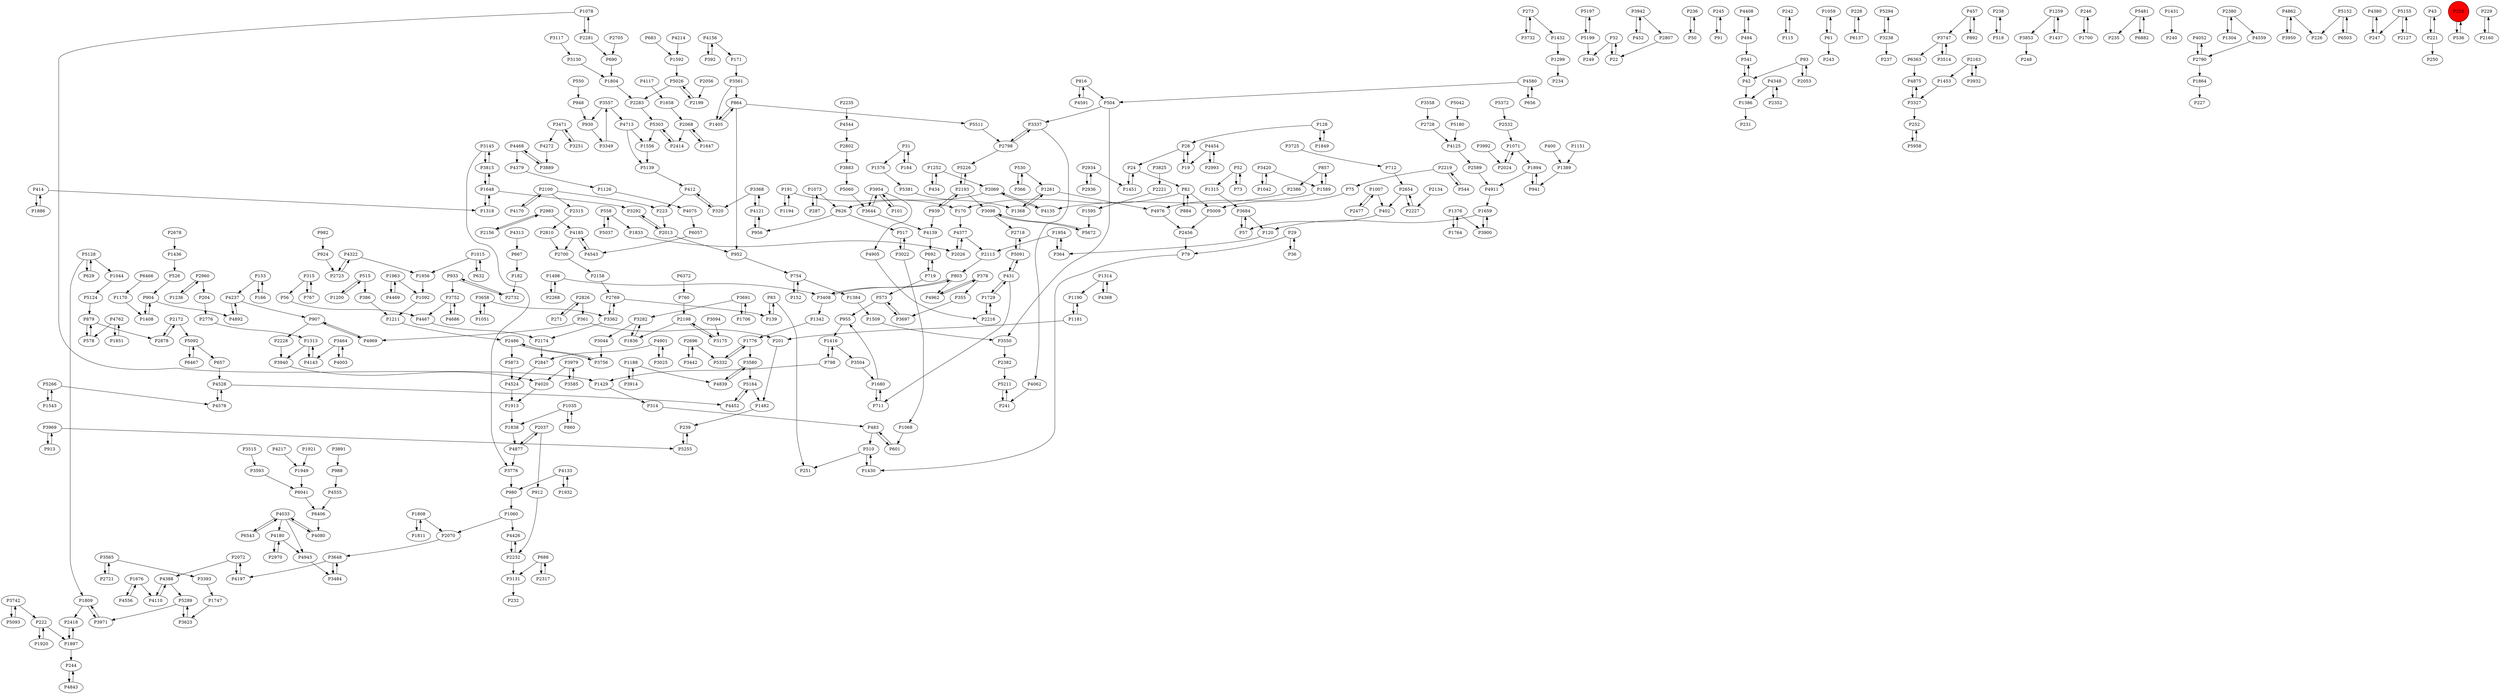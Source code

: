 digraph {
	P1190 -> P1181
	P5873 -> P4524
	P1211 -> P2486
	P4133 -> P1932
	P1498 -> P3408
	P1921 -> P1949
	P948 -> P930
	P28 -> P19
	P4877 -> P2037
	P1315 -> P3684
	P2072 -> P4197
	P667 -> P182
	P5164 -> P4452
	P816 -> P4591
	P760 -> P2198
	P5303 -> P1556
	P1432 -> P1299
	P4962 -> P378
	P2802 -> P3883
	P2696 -> P3442
	P2037 -> P912
	P1007 -> P2477
	P4143 -> P1313
	P355 -> P3697
	P982 -> P924
	P3992 -> P2024
	P5197 -> P5199
	P3130 -> P1804
	P3282 -> P3044
	P31 -> P1576
	P504 -> P3337
	P864 -> P5511
	P4033 -> P6543
	P236 -> P50
	P939 -> P2193
	P245 -> P91
	P907 -> P2228
	P816 -> P504
	P4408 -> P494
	P3117 -> P3130
	P1007 -> P402
	P3442 -> P2696
	P5042 -> P5180
	P1747 -> P3623
	P3691 -> P3282
	P4426 -> P2232
	P4033 -> P4180
	P4197 -> P2072
	P1252 -> P434
	P242 -> P115
	P515 -> P386
	P4020 -> P1913
	P320 -> P412
	P504 -> P3550
	P1676 -> P4556
	P5092 -> P657
	P1804 -> P2283
	P3732 -> P273
	P2728 -> P4125
	P3648 -> P4197
	P2700 -> P2158
	P578 -> P879
	P5128 -> P1809
	P3900 -> P1659
	P1342 -> P1776
	P2134 -> P2227
	P2219 -> P544
	P1299 -> P234
	P4377 -> P2113
	P3408 -> P1342
	P1059 -> P61
	P4544 -> P2802
	P364 -> P1954
	P2477 -> P1007
	P530 -> P366
	P5124 -> P879
	P3362 -> P2769
	P3883 -> P5060
	P2056 -> P2199
	P5128 -> P1044
	P688 -> P3131
	P601 -> P483
	P1092 -> P1211
	P754 -> P1384
	P558 -> P5037
	P184 -> P31
	P3464 -> P4003
	P1384 -> P1509
	P128 -> P28
	P1809 -> P2418
	P4237 -> P4892
	P2993 -> P4454
	P228 -> P6137
	P2227 -> P2654
	P1200 -> P515
	P5139 -> P412
	P2070 -> P3648
	P626 -> P517
	P2705 -> P690
	P42 -> P541
	P2219 -> P75
	P3098 -> P2718
	P1897 -> P2418
	P2221 -> P1595
	P5294 -> P3238
	P3776 -> P980
	P457 -> P3747
	P238 -> P518
	P4125 -> P2589
	P1963 -> P4469
	P3853 -> P248
	P2382 -> P5211
	P246 -> P1700
	P3504 -> P1680
	P42 -> P1386
	P5060 -> P3644
	P414 -> P1318
	P1416 -> P3504
	P1886 -> P414
	P5266 -> P1543
	P2352 -> P4348
	P483 -> P601
	P3914 -> P1188
	P4217 -> P1949
	P2960 -> P1236
	P431 -> P1729
	P1897 -> P244
	P5958 -> P252
	P719 -> P573
	P1044 -> P5124
	P4556 -> P1676
	P128 -> P1849
	P5481 -> P235
	P1509 -> P3550
	P1706 -> P3691
	P1188 -> P3914
	P1431 -> P240
	P2198 -> P1836
	P1658 -> P2068
	P32 -> P22
	P412 -> P223
	P912 -> P2232
	P2456 -> P79
	P3644 -> P3954
	P2198 -> P3175
	P4033 -> P4943
	P4052 -> P2790
	P1956 -> P1092
	P6363 -> P4875
	P4237 -> P907
	P378 -> P4962
	P32 -> P249
	P4117 -> P1658
	P3942 -> P452
	P4214 -> P1592
	P5037 -> P558
	P955 -> P1416
	P1864 -> P227
	P798 -> P1429
	P2026 -> P4377
	P1776 -> P5332
	P3094 -> P3175
	P864 -> P952
	P2934 -> P1451
	P1042 -> P3420
	P3557 -> P930
	P4862 -> P226
	P860 -> P1035
	P626 -> P956
	P5026 -> P2199
	P1776 -> P3580
	P5226 -> P2193
	P4380 -> P247
	P2268 -> P1498
	P2826 -> P271
	P3337 -> P2798
	P1259 -> P1437
	P1680 -> P711
	P4524 -> P1913
	P101 -> P3954
	P5199 -> P249
	P3742 -> P5093
	P75 -> P5009
	P1700 -> P246
	P5255 -> P239
	P2878 -> P2172
	P36 -> P29
	P43 -> P221
	P3593 -> P6041
	P3580 -> P5164
	P1648 -> P3292
	P239 -> P5255
	P52 -> P73
	P857 -> P1589
	P1836 -> P3282
	P3684 -> P120
	P2798 -> P3337
	P3889 -> P4468
	P4452 -> P5164
	P1259 -> P3853
	P1181 -> P201
	P4139 -> P692
	P6503 -> P5152
	P1261 -> P4976
	P4839 -> P3580
	P767 -> P315
	P3251 -> P3471
	P4875 -> P3327
	P5164 -> P1482
	P884 -> P82
	P1659 -> P3900
	P5511 -> P2798
	P3484 -> P3648
	P225 -> P536
	P82 -> P884
	P5155 -> P2127
	P1808 -> P1811
	P3464 -> P4143
	P3175 -> P2198
	P573 -> P3697
	P541 -> P42
	P83 -> P139
	P3979 -> P3585
	P3022 -> P1068
	P5372 -> P2532
	P1849 -> P128
	P2486 -> P5873
	P31 -> P184
	P4170 -> P2100
	P3420 -> P1042
	P4454 -> P2993
	P3580 -> P4839
	P452 -> P3942
	P4713 -> P1556
	P1376 -> P1764
	P1498 -> P2268
	P5332 -> P1776
	P4843 -> P244
	P2380 -> P1304
	P930 -> P3349
	P3697 -> P573
	P879 -> P2878
	P244 -> P4843
	P3282 -> P1836
	P3558 -> P2728
	P2069 -> P626
	P1436 -> P526
	P3891 -> P988
	P4388 -> P5289
	P3393 -> P1747
	P2776 -> P1313
	P4528 -> P4452
	P4377 -> P2026
	P6467 -> P5092
	P1680 -> P955
	P2156 -> P2983
	P1060 -> P4426
	P1932 -> P4133
	P798 -> P1416
	P4080 -> P4033
	P3585 -> P3979
	P4313 -> P667
	P688 -> P2317
	P1405 -> P864
	P271 -> P2826
	P5091 -> P2718
	P515 -> P1200
	P4110 -> P4388
	P924 -> P2723
	P907 -> P4969
	P904 -> P4892
	P1576 -> P5381
	P2013 -> P3292
	P4591 -> P816
	P4185 -> P4543
	P4388 -> P4110
	P1430 -> P510
	P2810 -> P2700
	P5092 -> P6467
	P2807 -> P22
	P4033 -> P4080
	P1482 -> P239
	P1659 -> P120
	P3238 -> P5294
	P229 -> P2160
	P2193 -> P3098
	P2113 -> P803
	P2380 -> P4559
	P2936 -> P2934
	P3044 -> P3756
	P171 -> P3561
	P61 -> P243
	P4348 -> P2352
	P3145 -> P3815
	P3658 -> P1051
	P1304 -> P2380
	P2127 -> P5155
	P221 -> P43
	P57 -> P3684
	P3327 -> P252
	P1589 -> P857
	P1078 -> P1429
	P4185 -> P2700
	P3747 -> P3514
	P4133 -> P980
	P392 -> P4156
	P2072 -> P4388
	P550 -> P948
	P4135 -> P2069
	P3684 -> P57
	P4905 -> P2216
	P366 -> P530
	P2317 -> P688
	P241 -> P5211
	P1920 -> P222
	P247 -> P4380
	P2589 -> P4911
	P153 -> P166
	P2826 -> P361
	P1261 -> P1368
	P719 -> P692
	P2532 -> P1071
	P879 -> P578
	P3327 -> P4875
	P6372 -> P760
	P1236 -> P2960
	P2654 -> P2227
	P3979 -> P4020
	P939 -> P4139
	P2283 -> P5303
	P3815 -> P3145
	P3954 -> P3644
	P1954 -> P2113
	P457 -> P892
	P4892 -> P4237
	P82 -> P5009
	P4272 -> P3889
	P1073 -> P287
	P4543 -> P4185
	P2013 -> P952
	P510 -> P251
	P3752 -> P4686
	P4686 -> P3752
	P1060 -> P2070
	P3408 -> P803
	P3471 -> P4272
	P79 -> P1430
	P4559 -> P2790
	P1314 -> P1190
	P3238 -> P237
	P2100 -> P4170
	P1051 -> P3658
	P50 -> P236
	P3145 -> P3776
	P857 -> P2386
	P1386 -> P231
	P536 -> P225
	P2172 -> P2878
	P2172 -> P5092
	P1318 -> P1648
	P273 -> P3732
	P1851 -> P4762
	P4180 -> P4943
	P3969 -> P913
	P3514 -> P3747
	P3362 -> P2174
	P1729 -> P2216
	P1589 -> P4976
	P93 -> P42
	P2199 -> P5026
	P4454 -> P19
	P1894 -> P4911
	P400 -> P1389
	P1437 -> P1259
	P3971 -> P1809
	P3131 -> P232
	P2216 -> P1729
	P3337 -> P4062
	P4578 -> P4528
	P1838 -> P4877
	P386 -> P1211
	P573 -> P955
	P4976 -> P2456
	P3368 -> P320
	P2281 -> P1078
	P3815 -> P1648
	P1647 -> P2068
	P414 -> P1886
	P2053 -> P93
	P2983 -> P4185
	P1015 -> P1956
	P2386 -> P4135
	P952 -> P754
	P3940 -> P4020
	P1313 -> P4143
	P6543 -> P4033
	P4379 -> P1126
	P29 -> P79
	P1556 -> P5139
	P1252 -> P2069
	P1068 -> P601
	P864 -> P1405
	P28 -> P24
	P4911 -> P1659
	P3022 -> P517
	P191 -> P170
	P431 -> P5091
	P4762 -> P1851
	P5289 -> P3623
	P3565 -> P2721
	P933 -> P2732
	P1188 -> P4839
	P2718 -> P5091
	P3954 -> P101
	P4762 -> P578
	P273 -> P1432
	P2193 -> P939
	P4877 -> P3776
	P3725 -> P712
	P892 -> P457
	P1543 -> P5266
	P530 -> P1261
	P1595 -> P5672
	P1648 -> P1318
	P4580 -> P656
	P1451 -> P24
	P3752 -> P4467
	P6466 -> P1170
	P3557 -> P4713
	P1126 -> P4075
	P6406 -> P4080
	P402 -> P57
	P629 -> P5128
	P4468 -> P4379
	P3420 -> P1589
	P315 -> P56
	P1453 -> P3327
	P61 -> P1059
	P3954 -> P4905
	P2163 -> P1453
	P5381 -> P1368
	P2769 -> P139
	P314 -> P483
	P683 -> P1592
	P1408 -> P904
	P1368 -> P1261
	P5026 -> P2283
	P1416 -> P798
	P19 -> P28
	P153 -> P4237
	P434 -> P1252
	P6882 -> P5481
	P2486 -> P3756
	P361 -> P4969
	P221 -> P250
	P83 -> P251
	P4580 -> P504
	P526 -> P904
	P494 -> P4408
	P315 -> P767
	P4943 -> P3484
	P2232 -> P3131
	P1764 -> P1376
	P2798 -> P5226
	P5303 -> P2414
	P1676 -> P4110
	P1181 -> P1190
	P152 -> P754
	P2769 -> P3362
	P4156 -> P392
	P3942 -> P2807
	P5289 -> P3971
	P2068 -> P2414
	P2158 -> P2769
	P2024 -> P1071
	P2228 -> P3940
	P518 -> P238
	P3471 -> P3251
	P2163 -> P3932
	P3025 -> P4901
	P2174 -> P2847
	P2970 -> P4180
	P1071 -> P1894
	P4322 -> P2723
	P361 -> P201
	P692 -> P719
	P656 -> P4580
	P544 -> P2219
	P3742 -> P222
	P1194 -> P191
	P494 -> P541
	P510 -> P1430
	P3825 -> P2221
	P3747 -> P6363
	P1313 -> P3940
	P4468 -> P3889
	P252 -> P5958
	P1949 -> P6041
	P3561 -> P1405
	P191 -> P1194
	P2847 -> P4524
	P4322 -> P1956
	P3756 -> P2486
	P2983 -> P2156
	P4368 -> P1314
	P1015 -> P632
	P3098 -> P5672
	P287 -> P1073
	P204 -> P2776
	P4062 -> P241
	P139 -> P83
	P5481 -> P6882
	P2696 -> P5332
	P222 -> P1897
	P3644 -> P4139
	P2232 -> P4426
	P170 -> P4377
	P1811 -> P1808
	P1592 -> P5026
	P5211 -> P241
	P1808 -> P2070
	P2100 -> P2315
	P2069 -> P4135
	P24 -> P1451
	P431 -> P711
	P2723 -> P4322
	P5093 -> P3742
	P3349 -> P3557
	P3561 -> P864
	P2414 -> P5303
	P1314 -> P4368
	P5180 -> P4125
	P2100 -> P223
	P412 -> P320
	P2721 -> P3565
	P1648 -> P3815
	P2732 -> P933
	P754 -> P152
	P2678 -> P1436
	P1833 -> P2026
	P5009 -> P2456
	P4121 -> P3368
	P4121 -> P956
	P1954 -> P364
	P2418 -> P1897
	P3950 -> P4862
	P4555 -> P6406
	P1170 -> P1408
	P988 -> P4555
	P1151 -> P1389
	P52 -> P1315
	P73 -> P52
	P1071 -> P2024
	P5091 -> P431
	P2193 -> P5226
	P4348 -> P1386
	P5199 -> P5197
	P2068 -> P1647
	P803 -> P3408
	P483 -> P510
	P3648 -> P3484
	P4180 -> P2970
	P2934 -> P2936
	P4901 -> P2847
	P120 -> P364
	P3623 -> P5289
	P201 -> P1482
	P1894 -> P941
	P22 -> P32
	P3292 -> P2013
	P3932 -> P2163
	P803 -> P4962
	P4075 -> P6057
	P2790 -> P1864
	P24 -> P82
	P3658 -> P3362
	P5155 -> P247
	P2037 -> P4877
	P2960 -> P204
	P182 -> P2732
	P913 -> P3969
	P1963 -> P1092
	P6041 -> P6406
	P1035 -> P1838
	P558 -> P1833
	P4901 -> P3025
	P2790 -> P4052
	P980 -> P1060
	P657 -> P4528
	P5128 -> P629
	P4003 -> P3464
	P904 -> P1408
	P115 -> P242
	P2654 -> P402
	P56 -> P4467
	P2235 -> P4544
	P4713 -> P5139
	P6137 -> P228
	P690 -> P1804
	P166 -> P153
	P3969 -> P5255
	P4862 -> P3950
	P3550 -> P2382
	P1729 -> P431
	P517 -> P3022
	P5672 -> P3098
	P3565 -> P3393
	P4156 -> P171
	P632 -> P1015
	P1389 -> P941
	P933 -> P3752
	P3515 -> P3593
	P2160 -> P229
	P3691 -> P1706
	P956 -> P4121
	P1035 -> P860
	P711 -> P1680
	P5266 -> P4578
	P1078 -> P2281
	P1429 -> P314
	P5152 -> P6503
	P1809 -> P3971
	P2315 -> P2810
	P3368 -> P4121
	P1376 -> P3900
	P4469 -> P1963
	P82 -> P170
	P222 -> P1920
	P223 -> P2013
	P2281 -> P690
	P93 -> P2053
	P378 -> P355
	P941 -> P1894
	P1073 -> P626
	P5152 -> P226
	P6057 -> P4543
	P29 -> P36
	P4528 -> P4578
	P4969 -> P907
	P712 -> P2654
	P1913 -> P1838
	P4467 -> P2174
	P91 -> P245
	P225 [shape=circle]
	P225 [style=filled]
	P225 [fillcolor=red]
}